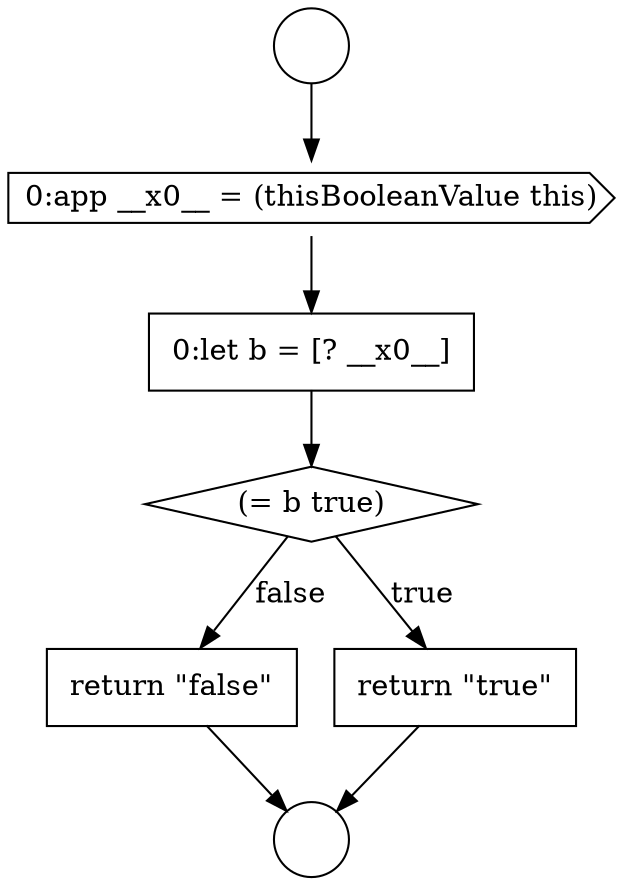 digraph {
  node12407 [shape=cds, label=<<font color="black">0:app __x0__ = (thisBooleanValue this)</font>> color="black" fillcolor="white" style=filled]
  node12411 [shape=none, margin=0, label=<<font color="black">
    <table border="0" cellborder="1" cellspacing="0" cellpadding="10">
      <tr><td align="left">return &quot;false&quot;</td></tr>
    </table>
  </font>> color="black" fillcolor="white" style=filled]
  node12409 [shape=diamond, label=<<font color="black">(= b true)</font>> color="black" fillcolor="white" style=filled]
  node12405 [shape=circle label=" " color="black" fillcolor="white" style=filled]
  node12406 [shape=circle label=" " color="black" fillcolor="white" style=filled]
  node12410 [shape=none, margin=0, label=<<font color="black">
    <table border="0" cellborder="1" cellspacing="0" cellpadding="10">
      <tr><td align="left">return &quot;true&quot;</td></tr>
    </table>
  </font>> color="black" fillcolor="white" style=filled]
  node12408 [shape=none, margin=0, label=<<font color="black">
    <table border="0" cellborder="1" cellspacing="0" cellpadding="10">
      <tr><td align="left">0:let b = [? __x0__]</td></tr>
    </table>
  </font>> color="black" fillcolor="white" style=filled]
  node12408 -> node12409 [ color="black"]
  node12410 -> node12406 [ color="black"]
  node12409 -> node12410 [label=<<font color="black">true</font>> color="black"]
  node12409 -> node12411 [label=<<font color="black">false</font>> color="black"]
  node12411 -> node12406 [ color="black"]
  node12407 -> node12408 [ color="black"]
  node12405 -> node12407 [ color="black"]
}
